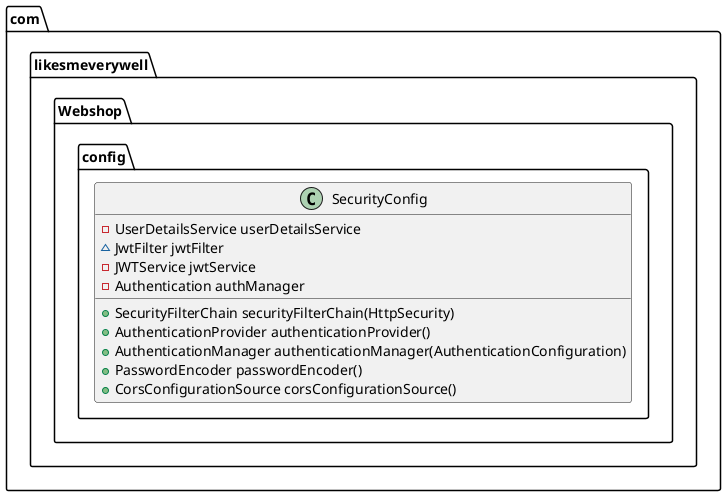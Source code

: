 @startuml
class com.likesmeverywell.Webshop.config.SecurityConfig {
- UserDetailsService userDetailsService
~ JwtFilter jwtFilter
- JWTService jwtService
- Authentication authManager
+ SecurityFilterChain securityFilterChain(HttpSecurity)
+ AuthenticationProvider authenticationProvider()
+ AuthenticationManager authenticationManager(AuthenticationConfiguration)
+ PasswordEncoder passwordEncoder()
+ CorsConfigurationSource corsConfigurationSource()
}


@enduml